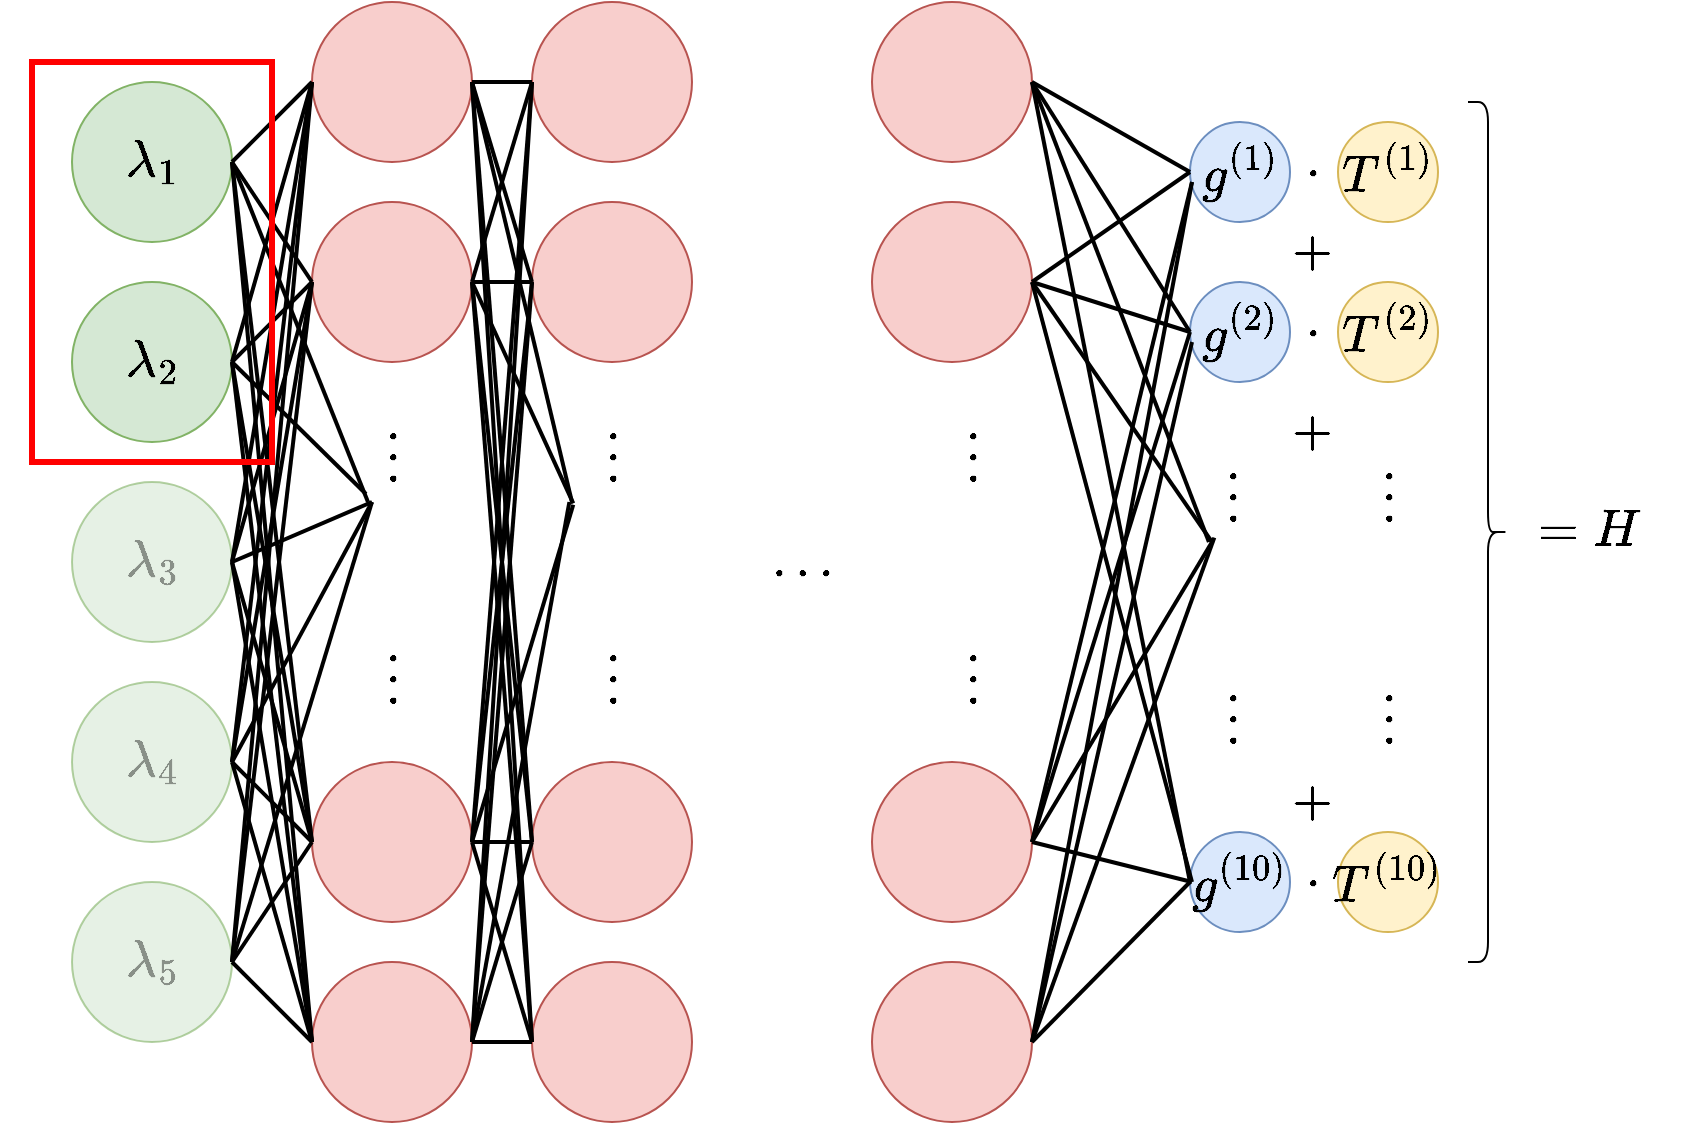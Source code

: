 <mxfile version="13.3.1" type="device"><diagram id="0W08WXpn7e_3pUY2gGsd" name="Page-1"><mxGraphModel dx="918" dy="833" grid="1" gridSize="10" guides="1" tooltips="1" connect="1" arrows="1" fold="1" page="1" pageScale="1" pageWidth="1100" pageHeight="850" math="1" shadow="0"><root><mxCell id="0"/><mxCell id="1" parent="0"/><mxCell id="9BtYi-dnStWtpo1mhOyp-1" value="&lt;font style=&quot;font-size: 22px;&quot;&gt;$$\lambda_1$$&lt;/font&gt;" style="ellipse;whiteSpace=wrap;html=1;aspect=fixed;fillColor=#d5e8d4;strokeColor=#82b366;fontSize=22;" parent="1" vertex="1"><mxGeometry x="170" y="120" width="80" height="80" as="geometry"/></mxCell><mxCell id="9BtYi-dnStWtpo1mhOyp-3" value="$$\lambda_2$$" style="ellipse;whiteSpace=wrap;html=1;aspect=fixed;fillColor=#d5e8d4;strokeColor=#82b366;fontSize=22;" parent="1" vertex="1"><mxGeometry x="170" y="220" width="80" height="80" as="geometry"/></mxCell><mxCell id="9BtYi-dnStWtpo1mhOyp-4" value="&lt;font style=&quot;font-size: 22px;&quot;&gt;$$\lambda_3$$&lt;/font&gt;" style="ellipse;whiteSpace=wrap;html=1;aspect=fixed;fillColor=#d5e8d4;strokeColor=#82b366;fontSize=22;textOpacity=40;opacity=60;" parent="1" vertex="1"><mxGeometry x="170" y="320" width="80" height="80" as="geometry"/></mxCell><mxCell id="9BtYi-dnStWtpo1mhOyp-5" value="$$\lambda_4$$" style="ellipse;whiteSpace=wrap;html=1;aspect=fixed;fillColor=#d5e8d4;strokeColor=#82b366;fontSize=22;textOpacity=40;opacity=60;" parent="1" vertex="1"><mxGeometry x="170" y="420" width="80" height="80" as="geometry"/></mxCell><mxCell id="9BtYi-dnStWtpo1mhOyp-6" value="&lt;font style=&quot;font-size: 22px;&quot;&gt;$$\lambda_5$$&lt;/font&gt;" style="ellipse;whiteSpace=wrap;html=1;aspect=fixed;fillColor=#d5e8d4;strokeColor=#82b366;fontSize=22;textOpacity=40;opacity=60;" parent="1" vertex="1"><mxGeometry x="170" y="520" width="80" height="80" as="geometry"/></mxCell><mxCell id="9BtYi-dnStWtpo1mhOyp-7" value="" style="ellipse;whiteSpace=wrap;html=1;aspect=fixed;fillColor=#f8cecc;strokeColor=#b85450;fontSize=22;" parent="1" vertex="1"><mxGeometry x="290" y="80" width="80" height="80" as="geometry"/></mxCell><mxCell id="9BtYi-dnStWtpo1mhOyp-8" value="" style="ellipse;whiteSpace=wrap;html=1;aspect=fixed;fillColor=#f8cecc;strokeColor=#b85450;fontSize=22;" parent="1" vertex="1"><mxGeometry x="290" y="180" width="80" height="80" as="geometry"/></mxCell><mxCell id="9BtYi-dnStWtpo1mhOyp-12" value="" style="ellipse;whiteSpace=wrap;html=1;aspect=fixed;fillColor=#f8cecc;strokeColor=#b85450;fontSize=22;" parent="1" vertex="1"><mxGeometry x="290" y="460" width="80" height="80" as="geometry"/></mxCell><mxCell id="9BtYi-dnStWtpo1mhOyp-13" value="" style="ellipse;whiteSpace=wrap;html=1;aspect=fixed;fillColor=#f8cecc;strokeColor=#b85450;fontSize=22;" parent="1" vertex="1"><mxGeometry x="290" y="560" width="80" height="80" as="geometry"/></mxCell><mxCell id="9BtYi-dnStWtpo1mhOyp-15" value="" style="ellipse;whiteSpace=wrap;html=1;aspect=fixed;fillColor=#f8cecc;strokeColor=#b85450;fontSize=22;" parent="1" vertex="1"><mxGeometry x="400" y="80" width="80" height="80" as="geometry"/></mxCell><mxCell id="9BtYi-dnStWtpo1mhOyp-16" value="" style="ellipse;whiteSpace=wrap;html=1;aspect=fixed;fillColor=#f8cecc;strokeColor=#b85450;fontSize=22;" parent="1" vertex="1"><mxGeometry x="400" y="180" width="80" height="80" as="geometry"/></mxCell><mxCell id="9BtYi-dnStWtpo1mhOyp-20" value="" style="ellipse;whiteSpace=wrap;html=1;aspect=fixed;fillColor=#f8cecc;strokeColor=#b85450;fontSize=22;" parent="1" vertex="1"><mxGeometry x="400" y="460" width="80" height="80" as="geometry"/></mxCell><mxCell id="9BtYi-dnStWtpo1mhOyp-21" value="" style="ellipse;whiteSpace=wrap;html=1;aspect=fixed;fillColor=#f8cecc;strokeColor=#b85450;fontSize=22;" parent="1" vertex="1"><mxGeometry x="400" y="560" width="80" height="80" as="geometry"/></mxCell><mxCell id="9BtYi-dnStWtpo1mhOyp-22" value="&lt;font style=&quot;font-size: 22px;&quot;&gt;&lt;b style=&quot;font-size: 22px;&quot;&gt;$$\dots$$&lt;/b&gt;&lt;/font&gt;" style="text;html=1;align=center;verticalAlign=middle;resizable=0;points=[];autosize=1;fontSize=22;" parent="1" vertex="1"><mxGeometry x="475" y="345" width="120" height="30" as="geometry"/></mxCell><mxCell id="9BtYi-dnStWtpo1mhOyp-23" value="" style="ellipse;whiteSpace=wrap;html=1;aspect=fixed;fillColor=#f8cecc;strokeColor=#b85450;fontSize=22;" parent="1" vertex="1"><mxGeometry x="570" y="80" width="80" height="80" as="geometry"/></mxCell><mxCell id="9BtYi-dnStWtpo1mhOyp-24" value="" style="ellipse;whiteSpace=wrap;html=1;aspect=fixed;fillColor=#f8cecc;strokeColor=#b85450;fontSize=22;" parent="1" vertex="1"><mxGeometry x="570" y="180" width="80" height="80" as="geometry"/></mxCell><mxCell id="9BtYi-dnStWtpo1mhOyp-28" value="" style="ellipse;whiteSpace=wrap;html=1;aspect=fixed;fillColor=#f8cecc;strokeColor=#b85450;fontSize=22;" parent="1" vertex="1"><mxGeometry x="570" y="460" width="80" height="80" as="geometry"/></mxCell><mxCell id="9BtYi-dnStWtpo1mhOyp-29" value="" style="ellipse;whiteSpace=wrap;html=1;aspect=fixed;fillColor=#f8cecc;strokeColor=#b85450;fontSize=22;" parent="1" vertex="1"><mxGeometry x="570" y="560" width="80" height="80" as="geometry"/></mxCell><mxCell id="9BtYi-dnStWtpo1mhOyp-30" value="$$\vdots$$&lt;br style=&quot;font-size: 22px;&quot;&gt;$$\vdots$$" style="text;html=1;align=center;verticalAlign=middle;resizable=0;points=[];autosize=1;fontStyle=1;fontSize=22;" parent="1" vertex="1"><mxGeometry x="265" y="330" width="130" height="60" as="geometry"/></mxCell><mxCell id="9BtYi-dnStWtpo1mhOyp-32" value="$$\vdots$$&lt;br style=&quot;font-size: 22px;&quot;&gt;$$\vdots$$" style="text;html=1;align=center;verticalAlign=middle;resizable=0;points=[];autosize=1;fontStyle=1;fontSize=22;" parent="1" vertex="1"><mxGeometry x="375" y="330" width="130" height="60" as="geometry"/></mxCell><mxCell id="9BtYi-dnStWtpo1mhOyp-33" value="$$\vdots$$&lt;br style=&quot;font-size: 22px;&quot;&gt;$$\vdots$$" style="text;html=1;align=center;verticalAlign=middle;resizable=0;points=[];autosize=1;fontStyle=1;fontSize=22;" parent="1" vertex="1"><mxGeometry x="555" y="330" width="130" height="60" as="geometry"/></mxCell><mxCell id="9BtYi-dnStWtpo1mhOyp-34" value="$$g^{(1)}$$" style="ellipse;whiteSpace=wrap;html=1;aspect=fixed;fontSize=22;fillColor=#dae8fc;strokeColor=#6c8ebf;" parent="1" vertex="1"><mxGeometry x="729" y="140" width="50" height="50" as="geometry"/></mxCell><mxCell id="9BtYi-dnStWtpo1mhOyp-35" value="$$g^{(2)}$$" style="ellipse;whiteSpace=wrap;html=1;aspect=fixed;fontSize=22;fillColor=#dae8fc;strokeColor=#6c8ebf;" parent="1" vertex="1"><mxGeometry x="729" y="220" width="50" height="50" as="geometry"/></mxCell><mxCell id="9BtYi-dnStWtpo1mhOyp-37" value="$$\vdots$$&lt;br style=&quot;font-size: 22px;&quot;&gt;$$\vdots$$" style="text;html=1;align=center;verticalAlign=middle;resizable=0;points=[];autosize=1;fontStyle=1;fontSize=22;" parent="1" vertex="1"><mxGeometry x="685" y="350" width="130" height="60" as="geometry"/></mxCell><mxCell id="9BtYi-dnStWtpo1mhOyp-38" value="$$g^{(10)}$$" style="ellipse;whiteSpace=wrap;html=1;aspect=fixed;fontSize=22;fillColor=#dae8fc;strokeColor=#6c8ebf;" parent="1" vertex="1"><mxGeometry x="729" y="495" width="50" height="50" as="geometry"/></mxCell><mxCell id="hbyeBZLxrJ1HbTbsYPcW-1" value="$$T^{(1)}$$" style="ellipse;whiteSpace=wrap;html=1;aspect=fixed;fontSize=22;fillColor=#fff2cc;strokeColor=#d6b656;" parent="1" vertex="1"><mxGeometry x="803" y="140" width="50" height="50" as="geometry"/></mxCell><mxCell id="hbyeBZLxrJ1HbTbsYPcW-2" value="$$T^{(2)}$$" style="ellipse;whiteSpace=wrap;html=1;aspect=fixed;fontSize=22;fillColor=#fff2cc;strokeColor=#d6b656;" parent="1" vertex="1"><mxGeometry x="803" y="220" width="50" height="50" as="geometry"/></mxCell><mxCell id="hbyeBZLxrJ1HbTbsYPcW-3" value="$$T^{(10)}$$" style="ellipse;whiteSpace=wrap;html=1;aspect=fixed;fontSize=22;fillColor=#fff2cc;strokeColor=#d6b656;" parent="1" vertex="1"><mxGeometry x="803" y="495" width="50" height="50" as="geometry"/></mxCell><mxCell id="hbyeBZLxrJ1HbTbsYPcW-4" value="$$\vdots$$&lt;br style=&quot;font-size: 22px;&quot;&gt;$$\vdots$$" style="text;html=1;align=center;verticalAlign=middle;resizable=0;points=[];autosize=1;fontStyle=1;fontSize=22;" parent="1" vertex="1"><mxGeometry x="763" y="350" width="130" height="60" as="geometry"/></mxCell><mxCell id="hbyeBZLxrJ1HbTbsYPcW-5" value="$$\cdot$$" style="text;html=1;align=center;verticalAlign=middle;resizable=0;points=[];autosize=1;fontSize=22;" parent="1" vertex="1"><mxGeometry x="735" y="150" width="110" height="30" as="geometry"/></mxCell><mxCell id="hbyeBZLxrJ1HbTbsYPcW-6" value="$$\cdot$$" style="text;html=1;align=center;verticalAlign=middle;resizable=0;points=[];autosize=1;fontSize=22;" parent="1" vertex="1"><mxGeometry x="735" y="230" width="110" height="30" as="geometry"/></mxCell><mxCell id="hbyeBZLxrJ1HbTbsYPcW-7" value="$$\cdot$$" style="text;html=1;align=center;verticalAlign=middle;resizable=0;points=[];autosize=1;fontSize=22;" parent="1" vertex="1"><mxGeometry x="735" y="505" width="110" height="30" as="geometry"/></mxCell><mxCell id="hbyeBZLxrJ1HbTbsYPcW-8" value="$$+$$" style="text;html=1;align=center;verticalAlign=middle;resizable=0;points=[];autosize=1;fontStyle=1;fontSize=22;" parent="1" vertex="1"><mxGeometry x="750" y="190" width="80" height="30" as="geometry"/></mxCell><mxCell id="hbyeBZLxrJ1HbTbsYPcW-9" value="$$+$$" style="text;html=1;align=center;verticalAlign=middle;resizable=0;points=[];autosize=1;fontStyle=1;fontSize=22;" parent="1" vertex="1"><mxGeometry x="750" y="280" width="80" height="30" as="geometry"/></mxCell><mxCell id="hbyeBZLxrJ1HbTbsYPcW-10" value="$$+$$" style="text;html=1;align=center;verticalAlign=middle;resizable=0;points=[];autosize=1;fontStyle=1;fontSize=22;" parent="1" vertex="1"><mxGeometry x="750" y="465" width="80" height="30" as="geometry"/></mxCell><mxCell id="hbyeBZLxrJ1HbTbsYPcW-11" value="$$ = H$$" style="text;html=1;align=center;verticalAlign=middle;resizable=0;points=[];autosize=1;fontSize=22;" parent="1" vertex="1"><mxGeometry x="873" y="330" width="110" height="30" as="geometry"/></mxCell><mxCell id="hbyeBZLxrJ1HbTbsYPcW-12" value="" style="shape=curlyBracket;whiteSpace=wrap;html=1;rounded=1;fontSize=22;rotation=-180;" parent="1" vertex="1"><mxGeometry x="868" y="130" width="20" height="430" as="geometry"/></mxCell><mxCell id="wNCIuNxLl07gpV-LxYDN-1" value="" style="endArrow=none;html=1;entryX=0;entryY=0.5;entryDx=0;entryDy=0;strokeWidth=2;" edge="1" parent="1" target="9BtYi-dnStWtpo1mhOyp-7"><mxGeometry width="50" height="50" relative="1" as="geometry"><mxPoint x="250" y="160" as="sourcePoint"/><mxPoint x="300" y="100" as="targetPoint"/></mxGeometry></mxCell><mxCell id="wNCIuNxLl07gpV-LxYDN-2" value="" style="endArrow=none;html=1;entryX=0;entryY=0.5;entryDx=0;entryDy=0;strokeWidth=2;exitX=1;exitY=0.5;exitDx=0;exitDy=0;" edge="1" parent="1" source="9BtYi-dnStWtpo1mhOyp-1" target="9BtYi-dnStWtpo1mhOyp-8"><mxGeometry width="50" height="50" relative="1" as="geometry"><mxPoint x="210" y="40" as="sourcePoint"/><mxPoint x="250" y="10" as="targetPoint"/></mxGeometry></mxCell><mxCell id="wNCIuNxLl07gpV-LxYDN-3" value="" style="endArrow=none;html=1;strokeWidth=2;" edge="1" parent="1" target="9BtYi-dnStWtpo1mhOyp-30"><mxGeometry width="50" height="50" relative="1" as="geometry"><mxPoint x="250" y="160" as="sourcePoint"/><mxPoint x="300" y="30" as="targetPoint"/></mxGeometry></mxCell><mxCell id="wNCIuNxLl07gpV-LxYDN-4" value="" style="endArrow=none;html=1;entryX=0;entryY=0.5;entryDx=0;entryDy=0;strokeWidth=2;exitX=1;exitY=0.5;exitDx=0;exitDy=0;" edge="1" parent="1" source="9BtYi-dnStWtpo1mhOyp-1" target="9BtYi-dnStWtpo1mhOyp-12"><mxGeometry width="50" height="50" relative="1" as="geometry"><mxPoint x="240" y="70" as="sourcePoint"/><mxPoint x="280" y="40" as="targetPoint"/></mxGeometry></mxCell><mxCell id="wNCIuNxLl07gpV-LxYDN-5" value="" style="endArrow=none;html=1;entryX=0;entryY=0.5;entryDx=0;entryDy=0;strokeWidth=2;exitX=1;exitY=0.5;exitDx=0;exitDy=0;" edge="1" parent="1" source="9BtYi-dnStWtpo1mhOyp-1" target="9BtYi-dnStWtpo1mhOyp-13"><mxGeometry width="50" height="50" relative="1" as="geometry"><mxPoint x="250" y="90" as="sourcePoint"/><mxPoint x="290" y="60" as="targetPoint"/></mxGeometry></mxCell><mxCell id="wNCIuNxLl07gpV-LxYDN-6" value="" style="endArrow=none;html=1;entryX=0;entryY=0.5;entryDx=0;entryDy=0;strokeWidth=2;exitX=1;exitY=0.5;exitDx=0;exitDy=0;" edge="1" parent="1" source="9BtYi-dnStWtpo1mhOyp-3" target="9BtYi-dnStWtpo1mhOyp-7"><mxGeometry width="50" height="50" relative="1" as="geometry"><mxPoint x="220" y="30" as="sourcePoint"/><mxPoint x="260" as="targetPoint"/></mxGeometry></mxCell><mxCell id="wNCIuNxLl07gpV-LxYDN-7" value="" style="endArrow=none;html=1;entryX=0;entryY=0.5;entryDx=0;entryDy=0;strokeWidth=2;" edge="1" parent="1" target="9BtYi-dnStWtpo1mhOyp-8"><mxGeometry width="50" height="50" relative="1" as="geometry"><mxPoint x="250" y="260" as="sourcePoint"/><mxPoint x="270" y="20" as="targetPoint"/></mxGeometry></mxCell><mxCell id="wNCIuNxLl07gpV-LxYDN-8" value="" style="endArrow=none;html=1;entryX=0.4;entryY=-0.067;entryDx=0;entryDy=0;strokeWidth=2;entryPerimeter=0;" edge="1" parent="1" target="9BtYi-dnStWtpo1mhOyp-30"><mxGeometry width="50" height="50" relative="1" as="geometry"><mxPoint x="250" y="260" as="sourcePoint"/><mxPoint x="270" y="-40" as="targetPoint"/></mxGeometry></mxCell><mxCell id="wNCIuNxLl07gpV-LxYDN-9" value="" style="endArrow=none;html=1;entryX=0;entryY=0.5;entryDx=0;entryDy=0;strokeWidth=2;" edge="1" parent="1" target="9BtYi-dnStWtpo1mhOyp-12"><mxGeometry width="50" height="50" relative="1" as="geometry"><mxPoint x="250" y="260" as="sourcePoint"/><mxPoint x="250" y="-10" as="targetPoint"/></mxGeometry></mxCell><mxCell id="wNCIuNxLl07gpV-LxYDN-10" value="" style="endArrow=none;html=1;entryX=0;entryY=0.5;entryDx=0;entryDy=0;strokeWidth=2;" edge="1" parent="1" target="9BtYi-dnStWtpo1mhOyp-13"><mxGeometry width="50" height="50" relative="1" as="geometry"><mxPoint x="250" y="260" as="sourcePoint"/><mxPoint x="270" y="30" as="targetPoint"/></mxGeometry></mxCell><mxCell id="wNCIuNxLl07gpV-LxYDN-11" value="" style="endArrow=none;html=1;entryX=0;entryY=0.5;entryDx=0;entryDy=0;strokeWidth=2;exitX=1;exitY=0.5;exitDx=0;exitDy=0;" edge="1" parent="1" source="9BtYi-dnStWtpo1mhOyp-4" target="9BtYi-dnStWtpo1mhOyp-7"><mxGeometry width="50" height="50" relative="1" as="geometry"><mxPoint x="220" y="30" as="sourcePoint"/><mxPoint x="260" as="targetPoint"/></mxGeometry></mxCell><mxCell id="wNCIuNxLl07gpV-LxYDN-12" value="" style="endArrow=none;html=1;entryX=0;entryY=0.5;entryDx=0;entryDy=0;strokeWidth=2;exitX=1;exitY=0.5;exitDx=0;exitDy=0;" edge="1" parent="1" source="9BtYi-dnStWtpo1mhOyp-4" target="9BtYi-dnStWtpo1mhOyp-8"><mxGeometry width="50" height="50" relative="1" as="geometry"><mxPoint x="270" y="100" as="sourcePoint"/><mxPoint x="310" y="70" as="targetPoint"/></mxGeometry></mxCell><mxCell id="wNCIuNxLl07gpV-LxYDN-13" value="" style="endArrow=none;html=1;strokeWidth=2;exitX=1;exitY=0.5;exitDx=0;exitDy=0;" edge="1" parent="1" source="9BtYi-dnStWtpo1mhOyp-4"><mxGeometry width="50" height="50" relative="1" as="geometry"><mxPoint x="100" y="350" as="sourcePoint"/><mxPoint x="320" y="330" as="targetPoint"/></mxGeometry></mxCell><mxCell id="wNCIuNxLl07gpV-LxYDN-14" value="" style="endArrow=none;html=1;entryX=0;entryY=0.5;entryDx=0;entryDy=0;strokeWidth=2;" edge="1" parent="1" target="9BtYi-dnStWtpo1mhOyp-12"><mxGeometry width="50" height="50" relative="1" as="geometry"><mxPoint x="250" y="360" as="sourcePoint"/><mxPoint x="140" y="330" as="targetPoint"/></mxGeometry></mxCell><mxCell id="wNCIuNxLl07gpV-LxYDN-15" value="" style="endArrow=none;html=1;strokeWidth=2;" edge="1" parent="1"><mxGeometry width="50" height="50" relative="1" as="geometry"><mxPoint x="290" y="600" as="sourcePoint"/><mxPoint x="250" y="360" as="targetPoint"/></mxGeometry></mxCell><mxCell id="wNCIuNxLl07gpV-LxYDN-16" value="" style="endArrow=none;html=1;entryX=0;entryY=0.5;entryDx=0;entryDy=0;strokeWidth=2;exitX=1;exitY=0.5;exitDx=0;exitDy=0;" edge="1" parent="1" source="9BtYi-dnStWtpo1mhOyp-5" target="9BtYi-dnStWtpo1mhOyp-7"><mxGeometry width="50" height="50" relative="1" as="geometry"><mxPoint x="120" y="420" as="sourcePoint"/><mxPoint x="160" y="390" as="targetPoint"/></mxGeometry></mxCell><mxCell id="wNCIuNxLl07gpV-LxYDN-17" value="" style="endArrow=none;html=1;entryX=1;entryY=0.5;entryDx=0;entryDy=0;strokeWidth=2;" edge="1" parent="1" target="9BtYi-dnStWtpo1mhOyp-5"><mxGeometry width="50" height="50" relative="1" as="geometry"><mxPoint x="290" y="220" as="sourcePoint"/><mxPoint x="90" y="430" as="targetPoint"/></mxGeometry></mxCell><mxCell id="wNCIuNxLl07gpV-LxYDN-18" value="" style="endArrow=none;html=1;entryX=1;entryY=0.5;entryDx=0;entryDy=0;strokeWidth=2;exitX=0.423;exitY=0;exitDx=0;exitDy=0;exitPerimeter=0;" edge="1" parent="1" source="9BtYi-dnStWtpo1mhOyp-30" target="9BtYi-dnStWtpo1mhOyp-5"><mxGeometry width="50" height="50" relative="1" as="geometry"><mxPoint x="110" y="430" as="sourcePoint"/><mxPoint x="150" y="400" as="targetPoint"/></mxGeometry></mxCell><mxCell id="wNCIuNxLl07gpV-LxYDN-19" value="" style="endArrow=none;html=1;strokeWidth=2;exitX=0;exitY=0.5;exitDx=0;exitDy=0;" edge="1" parent="1" source="9BtYi-dnStWtpo1mhOyp-12"><mxGeometry width="50" height="50" relative="1" as="geometry"><mxPoint x="40" y="420" as="sourcePoint"/><mxPoint x="250" y="460" as="targetPoint"/></mxGeometry></mxCell><mxCell id="wNCIuNxLl07gpV-LxYDN-20" value="" style="endArrow=none;html=1;entryX=1;entryY=0.5;entryDx=0;entryDy=0;strokeWidth=2;" edge="1" parent="1" target="9BtYi-dnStWtpo1mhOyp-5"><mxGeometry width="50" height="50" relative="1" as="geometry"><mxPoint x="290" y="600" as="sourcePoint"/><mxPoint x="150" y="410" as="targetPoint"/></mxGeometry></mxCell><mxCell id="wNCIuNxLl07gpV-LxYDN-21" value="" style="endArrow=none;html=1;entryX=1;entryY=0.5;entryDx=0;entryDy=0;strokeWidth=2;exitX=0;exitY=0.5;exitDx=0;exitDy=0;" edge="1" parent="1" source="9BtYi-dnStWtpo1mhOyp-13" target="9BtYi-dnStWtpo1mhOyp-6"><mxGeometry width="50" height="50" relative="1" as="geometry"><mxPoint x="60" y="430" as="sourcePoint"/><mxPoint x="100" y="400" as="targetPoint"/></mxGeometry></mxCell><mxCell id="wNCIuNxLl07gpV-LxYDN-22" value="" style="endArrow=none;html=1;entryX=1;entryY=0.5;entryDx=0;entryDy=0;strokeWidth=2;exitX=0;exitY=0.5;exitDx=0;exitDy=0;" edge="1" parent="1" source="9BtYi-dnStWtpo1mhOyp-12" target="9BtYi-dnStWtpo1mhOyp-6"><mxGeometry width="50" height="50" relative="1" as="geometry"><mxPoint x="90" y="480" as="sourcePoint"/><mxPoint x="130" y="450" as="targetPoint"/></mxGeometry></mxCell><mxCell id="wNCIuNxLl07gpV-LxYDN-23" value="" style="endArrow=none;html=1;entryX=1;entryY=0.5;entryDx=0;entryDy=0;strokeWidth=2;exitX=0.423;exitY=0;exitDx=0;exitDy=0;exitPerimeter=0;" edge="1" parent="1" source="9BtYi-dnStWtpo1mhOyp-30" target="9BtYi-dnStWtpo1mhOyp-6"><mxGeometry width="50" height="50" relative="1" as="geometry"><mxPoint x="80" y="470" as="sourcePoint"/><mxPoint x="120" y="440" as="targetPoint"/></mxGeometry></mxCell><mxCell id="wNCIuNxLl07gpV-LxYDN-24" value="" style="endArrow=none;html=1;entryX=1;entryY=0.5;entryDx=0;entryDy=0;strokeWidth=2;" edge="1" parent="1" target="9BtYi-dnStWtpo1mhOyp-6"><mxGeometry width="50" height="50" relative="1" as="geometry"><mxPoint x="290" y="220" as="sourcePoint"/><mxPoint x="100" y="460" as="targetPoint"/></mxGeometry></mxCell><mxCell id="wNCIuNxLl07gpV-LxYDN-25" value="" style="endArrow=none;html=1;strokeWidth=2;exitX=0;exitY=0.5;exitDx=0;exitDy=0;" edge="1" parent="1" source="9BtYi-dnStWtpo1mhOyp-7"><mxGeometry width="50" height="50" relative="1" as="geometry"><mxPoint x="70" y="530" as="sourcePoint"/><mxPoint x="250" y="560" as="targetPoint"/></mxGeometry></mxCell><mxCell id="wNCIuNxLl07gpV-LxYDN-26" value="" style="endArrow=none;html=1;entryX=0;entryY=0.5;entryDx=0;entryDy=0;strokeWidth=2;exitX=1;exitY=0.5;exitDx=0;exitDy=0;" edge="1" parent="1" source="9BtYi-dnStWtpo1mhOyp-23" target="9BtYi-dnStWtpo1mhOyp-34"><mxGeometry width="50" height="50" relative="1" as="geometry"><mxPoint x="700" y="110" as="sourcePoint"/><mxPoint x="740" y="80" as="targetPoint"/></mxGeometry></mxCell><mxCell id="wNCIuNxLl07gpV-LxYDN-27" value="" style="endArrow=none;html=1;entryX=0;entryY=0.5;entryDx=0;entryDy=0;strokeWidth=2;" edge="1" parent="1" target="9BtYi-dnStWtpo1mhOyp-35"><mxGeometry width="50" height="50" relative="1" as="geometry"><mxPoint x="650" y="120" as="sourcePoint"/><mxPoint x="770" y="60" as="targetPoint"/></mxGeometry></mxCell><mxCell id="wNCIuNxLl07gpV-LxYDN-28" value="" style="endArrow=none;html=1;strokeWidth=2;exitX=1;exitY=0.5;exitDx=0;exitDy=0;" edge="1" parent="1" source="9BtYi-dnStWtpo1mhOyp-23" target="9BtYi-dnStWtpo1mhOyp-37"><mxGeometry width="50" height="50" relative="1" as="geometry"><mxPoint x="700" y="90" as="sourcePoint"/><mxPoint x="740" y="60" as="targetPoint"/></mxGeometry></mxCell><mxCell id="wNCIuNxLl07gpV-LxYDN-29" value="" style="endArrow=none;html=1;entryX=0;entryY=0.5;entryDx=0;entryDy=0;strokeWidth=2;" edge="1" parent="1" target="9BtYi-dnStWtpo1mhOyp-38"><mxGeometry width="50" height="50" relative="1" as="geometry"><mxPoint x="650" y="120" as="sourcePoint"/><mxPoint x="730" y="40" as="targetPoint"/></mxGeometry></mxCell><mxCell id="wNCIuNxLl07gpV-LxYDN-30" value="" style="endArrow=none;html=1;entryX=0;entryY=0.5;entryDx=0;entryDy=0;strokeWidth=2;exitX=1;exitY=0.5;exitDx=0;exitDy=0;" edge="1" parent="1" source="9BtYi-dnStWtpo1mhOyp-24" target="9BtYi-dnStWtpo1mhOyp-34"><mxGeometry width="50" height="50" relative="1" as="geometry"><mxPoint x="670" y="60" as="sourcePoint"/><mxPoint x="710" y="30" as="targetPoint"/></mxGeometry></mxCell><mxCell id="wNCIuNxLl07gpV-LxYDN-31" value="" style="endArrow=none;html=1;entryX=0;entryY=0.5;entryDx=0;entryDy=0;strokeWidth=2;" edge="1" parent="1" target="9BtYi-dnStWtpo1mhOyp-35"><mxGeometry width="50" height="50" relative="1" as="geometry"><mxPoint x="650" y="220" as="sourcePoint"/><mxPoint x="740" y="60" as="targetPoint"/></mxGeometry></mxCell><mxCell id="wNCIuNxLl07gpV-LxYDN-32" value="" style="endArrow=none;html=1;strokeWidth=2;" edge="1" parent="1"><mxGeometry width="50" height="50" relative="1" as="geometry"><mxPoint x="650" y="220" as="sourcePoint"/><mxPoint x="740" y="350" as="targetPoint"/></mxGeometry></mxCell><mxCell id="wNCIuNxLl07gpV-LxYDN-33" value="" style="endArrow=none;html=1;strokeWidth=2;" edge="1" parent="1"><mxGeometry width="50" height="50" relative="1" as="geometry"><mxPoint x="650" y="220" as="sourcePoint"/><mxPoint x="730" y="520" as="targetPoint"/></mxGeometry></mxCell><mxCell id="wNCIuNxLl07gpV-LxYDN-34" value="" style="endArrow=none;html=1;strokeWidth=2;exitX=1;exitY=0.5;exitDx=0;exitDy=0;" edge="1" parent="1" source="9BtYi-dnStWtpo1mhOyp-28"><mxGeometry width="50" height="50" relative="1" as="geometry"><mxPoint x="740" y="90" as="sourcePoint"/><mxPoint x="730" y="170" as="targetPoint"/></mxGeometry></mxCell><mxCell id="wNCIuNxLl07gpV-LxYDN-35" value="" style="endArrow=none;html=1;entryX=0;entryY=0.5;entryDx=0;entryDy=0;strokeWidth=2;" edge="1" parent="1" target="9BtYi-dnStWtpo1mhOyp-35"><mxGeometry width="50" height="50" relative="1" as="geometry"><mxPoint x="650" y="500" as="sourcePoint"/><mxPoint x="770" y="60" as="targetPoint"/></mxGeometry></mxCell><mxCell id="wNCIuNxLl07gpV-LxYDN-36" value="" style="endArrow=none;html=1;strokeWidth=2;" edge="1" parent="1"><mxGeometry width="50" height="50" relative="1" as="geometry"><mxPoint x="650" y="500" as="sourcePoint"/><mxPoint x="740" y="350" as="targetPoint"/></mxGeometry></mxCell><mxCell id="wNCIuNxLl07gpV-LxYDN-37" value="" style="endArrow=none;html=1;strokeWidth=2;" edge="1" parent="1"><mxGeometry width="50" height="50" relative="1" as="geometry"><mxPoint x="650" y="500" as="sourcePoint"/><mxPoint x="730" y="520" as="targetPoint"/></mxGeometry></mxCell><mxCell id="wNCIuNxLl07gpV-LxYDN-38" value="" style="endArrow=none;html=1;entryX=0.02;entryY=0.6;entryDx=0;entryDy=0;strokeWidth=2;exitX=1;exitY=0.5;exitDx=0;exitDy=0;entryPerimeter=0;" edge="1" parent="1" source="9BtYi-dnStWtpo1mhOyp-29" target="9BtYi-dnStWtpo1mhOyp-34"><mxGeometry width="50" height="50" relative="1" as="geometry"><mxPoint x="710" y="590" as="sourcePoint"/><mxPoint x="750" y="560" as="targetPoint"/></mxGeometry></mxCell><mxCell id="wNCIuNxLl07gpV-LxYDN-39" value="" style="endArrow=none;html=1;strokeWidth=2;exitX=1;exitY=0.5;exitDx=0;exitDy=0;" edge="1" parent="1" source="9BtYi-dnStWtpo1mhOyp-29"><mxGeometry width="50" height="50" relative="1" as="geometry"><mxPoint x="730" y="610" as="sourcePoint"/><mxPoint x="730" y="250" as="targetPoint"/></mxGeometry></mxCell><mxCell id="wNCIuNxLl07gpV-LxYDN-40" value="" style="endArrow=none;html=1;strokeWidth=2;entryX=0.432;entryY=-0.036;entryDx=0;entryDy=0;entryPerimeter=0;" edge="1" parent="1" target="9BtYi-dnStWtpo1mhOyp-37"><mxGeometry width="50" height="50" relative="1" as="geometry"><mxPoint x="650" y="600" as="sourcePoint"/><mxPoint x="740" y="570" as="targetPoint"/></mxGeometry></mxCell><mxCell id="wNCIuNxLl07gpV-LxYDN-41" value="" style="endArrow=none;html=1;entryX=0;entryY=0.5;entryDx=0;entryDy=0;strokeWidth=2;exitX=1;exitY=0.5;exitDx=0;exitDy=0;" edge="1" parent="1" source="9BtYi-dnStWtpo1mhOyp-29" target="9BtYi-dnStWtpo1mhOyp-38"><mxGeometry width="50" height="50" relative="1" as="geometry"><mxPoint x="680" y="590" as="sourcePoint"/><mxPoint x="720" y="560" as="targetPoint"/></mxGeometry></mxCell><mxCell id="wNCIuNxLl07gpV-LxYDN-42" value="" style="endArrow=none;html=1;entryX=0;entryY=0.5;entryDx=0;entryDy=0;strokeWidth=2;exitX=1;exitY=0.5;exitDx=0;exitDy=0;" edge="1" parent="1" source="9BtYi-dnStWtpo1mhOyp-7" target="9BtYi-dnStWtpo1mhOyp-15"><mxGeometry width="50" height="50" relative="1" as="geometry"><mxPoint x="530" y="190" as="sourcePoint"/><mxPoint x="570" y="160" as="targetPoint"/></mxGeometry></mxCell><mxCell id="wNCIuNxLl07gpV-LxYDN-43" value="" style="endArrow=none;html=1;entryX=0;entryY=0.5;entryDx=0;entryDy=0;strokeWidth=2;exitX=1;exitY=0.5;exitDx=0;exitDy=0;" edge="1" parent="1" source="9BtYi-dnStWtpo1mhOyp-7" target="9BtYi-dnStWtpo1mhOyp-16"><mxGeometry width="50" height="50" relative="1" as="geometry"><mxPoint x="510" y="170" as="sourcePoint"/><mxPoint x="550" y="140" as="targetPoint"/></mxGeometry></mxCell><mxCell id="wNCIuNxLl07gpV-LxYDN-44" value="" style="endArrow=none;html=1;entryX=0;entryY=0.5;entryDx=0;entryDy=0;strokeWidth=2;exitX=1;exitY=0.5;exitDx=0;exitDy=0;" edge="1" parent="1" source="9BtYi-dnStWtpo1mhOyp-7" target="9BtYi-dnStWtpo1mhOyp-20"><mxGeometry width="50" height="50" relative="1" as="geometry"><mxPoint x="510" y="190" as="sourcePoint"/><mxPoint x="550" y="160" as="targetPoint"/></mxGeometry></mxCell><mxCell id="wNCIuNxLl07gpV-LxYDN-45" value="" style="endArrow=none;html=1;entryX=0;entryY=0.5;entryDx=0;entryDy=0;strokeWidth=2;exitX=1;exitY=0.5;exitDx=0;exitDy=0;" edge="1" parent="1" source="9BtYi-dnStWtpo1mhOyp-7" target="9BtYi-dnStWtpo1mhOyp-21"><mxGeometry width="50" height="50" relative="1" as="geometry"><mxPoint x="520" y="220" as="sourcePoint"/><mxPoint x="560" y="190" as="targetPoint"/></mxGeometry></mxCell><mxCell id="wNCIuNxLl07gpV-LxYDN-46" value="" style="endArrow=none;html=1;entryX=0;entryY=0.5;entryDx=0;entryDy=0;strokeWidth=2;exitX=1;exitY=0.5;exitDx=0;exitDy=0;" edge="1" parent="1" source="9BtYi-dnStWtpo1mhOyp-8" target="9BtYi-dnStWtpo1mhOyp-15"><mxGeometry width="50" height="50" relative="1" as="geometry"><mxPoint x="520" y="240" as="sourcePoint"/><mxPoint x="560" y="210" as="targetPoint"/></mxGeometry></mxCell><mxCell id="wNCIuNxLl07gpV-LxYDN-47" value="" style="endArrow=none;html=1;strokeWidth=2;" edge="1" parent="1"><mxGeometry width="50" height="50" relative="1" as="geometry"><mxPoint x="370" y="220" as="sourcePoint"/><mxPoint x="400" y="220" as="targetPoint"/></mxGeometry></mxCell><mxCell id="wNCIuNxLl07gpV-LxYDN-48" value="" style="endArrow=none;html=1;entryX=0.351;entryY=0.011;entryDx=0;entryDy=0;strokeWidth=2;exitX=1;exitY=0.5;exitDx=0;exitDy=0;entryPerimeter=0;" edge="1" parent="1" source="9BtYi-dnStWtpo1mhOyp-8" target="9BtYi-dnStWtpo1mhOyp-32"><mxGeometry width="50" height="50" relative="1" as="geometry"><mxPoint x="520" y="220" as="sourcePoint"/><mxPoint x="560" y="190" as="targetPoint"/></mxGeometry></mxCell><mxCell id="wNCIuNxLl07gpV-LxYDN-49" value="" style="endArrow=none;html=1;entryX=0.346;entryY=0;entryDx=0;entryDy=0;strokeWidth=2;entryPerimeter=0;" edge="1" parent="1" target="9BtYi-dnStWtpo1mhOyp-32"><mxGeometry width="50" height="50" relative="1" as="geometry"><mxPoint x="370" y="120" as="sourcePoint"/><mxPoint x="570" y="170" as="targetPoint"/></mxGeometry></mxCell><mxCell id="wNCIuNxLl07gpV-LxYDN-50" value="" style="endArrow=none;html=1;strokeWidth=2;exitX=1;exitY=0.5;exitDx=0;exitDy=0;" edge="1" parent="1" source="9BtYi-dnStWtpo1mhOyp-8"><mxGeometry width="50" height="50" relative="1" as="geometry"><mxPoint x="530" y="230" as="sourcePoint"/><mxPoint x="400" y="500" as="targetPoint"/></mxGeometry></mxCell><mxCell id="wNCIuNxLl07gpV-LxYDN-51" value="" style="endArrow=none;html=1;entryX=0;entryY=0.5;entryDx=0;entryDy=0;strokeWidth=2;" edge="1" parent="1" target="9BtYi-dnStWtpo1mhOyp-21"><mxGeometry width="50" height="50" relative="1" as="geometry"><mxPoint x="370" y="220" as="sourcePoint"/><mxPoint x="540" y="260" as="targetPoint"/></mxGeometry></mxCell><mxCell id="wNCIuNxLl07gpV-LxYDN-52" value="" style="endArrow=none;html=1;entryX=0;entryY=0.5;entryDx=0;entryDy=0;strokeWidth=2;exitX=1;exitY=0.5;exitDx=0;exitDy=0;" edge="1" parent="1" source="9BtYi-dnStWtpo1mhOyp-12" target="9BtYi-dnStWtpo1mhOyp-15"><mxGeometry width="50" height="50" relative="1" as="geometry"><mxPoint x="490" y="320" as="sourcePoint"/><mxPoint x="530" y="290" as="targetPoint"/></mxGeometry></mxCell><mxCell id="wNCIuNxLl07gpV-LxYDN-53" value="" style="endArrow=none;html=1;entryX=0;entryY=0.5;entryDx=0;entryDy=0;strokeWidth=2;exitX=1;exitY=0.5;exitDx=0;exitDy=0;" edge="1" parent="1" source="9BtYi-dnStWtpo1mhOyp-12" target="9BtYi-dnStWtpo1mhOyp-16"><mxGeometry width="50" height="50" relative="1" as="geometry"><mxPoint x="510" y="260" as="sourcePoint"/><mxPoint x="550" y="230" as="targetPoint"/></mxGeometry></mxCell><mxCell id="wNCIuNxLl07gpV-LxYDN-54" value="" style="endArrow=none;html=1;entryX=0.351;entryY=0.023;entryDx=0;entryDy=0;strokeWidth=2;exitX=1;exitY=0.5;exitDx=0;exitDy=0;entryPerimeter=0;" edge="1" parent="1" source="9BtYi-dnStWtpo1mhOyp-12" target="9BtYi-dnStWtpo1mhOyp-32"><mxGeometry width="50" height="50" relative="1" as="geometry"><mxPoint x="510" y="280" as="sourcePoint"/><mxPoint x="550" y="250" as="targetPoint"/></mxGeometry></mxCell><mxCell id="wNCIuNxLl07gpV-LxYDN-55" value="" style="endArrow=none;html=1;entryX=0;entryY=0.5;entryDx=0;entryDy=0;strokeWidth=2;exitX=1;exitY=0.5;exitDx=0;exitDy=0;" edge="1" parent="1" source="9BtYi-dnStWtpo1mhOyp-12" target="9BtYi-dnStWtpo1mhOyp-20"><mxGeometry width="50" height="50" relative="1" as="geometry"><mxPoint x="500" y="280" as="sourcePoint"/><mxPoint x="540" y="250" as="targetPoint"/></mxGeometry></mxCell><mxCell id="wNCIuNxLl07gpV-LxYDN-56" value="" style="endArrow=none;html=1;entryX=0;entryY=0.5;entryDx=0;entryDy=0;strokeWidth=2;exitX=1;exitY=0.5;exitDx=0;exitDy=0;" edge="1" parent="1" source="9BtYi-dnStWtpo1mhOyp-12" target="9BtYi-dnStWtpo1mhOyp-21"><mxGeometry width="50" height="50" relative="1" as="geometry"><mxPoint x="400" y="680" as="sourcePoint"/><mxPoint x="440" y="650" as="targetPoint"/></mxGeometry></mxCell><mxCell id="wNCIuNxLl07gpV-LxYDN-57" value="" style="endArrow=none;html=1;entryX=0;entryY=0.5;entryDx=0;entryDy=0;strokeWidth=2;exitX=1;exitY=0.5;exitDx=0;exitDy=0;" edge="1" parent="1" source="9BtYi-dnStWtpo1mhOyp-13" target="9BtYi-dnStWtpo1mhOyp-21"><mxGeometry width="50" height="50" relative="1" as="geometry"><mxPoint x="380" y="670" as="sourcePoint"/><mxPoint x="420" y="640" as="targetPoint"/></mxGeometry></mxCell><mxCell id="wNCIuNxLl07gpV-LxYDN-58" value="" style="endArrow=none;html=1;entryX=0;entryY=0.5;entryDx=0;entryDy=0;strokeWidth=2;exitX=1;exitY=0.5;exitDx=0;exitDy=0;" edge="1" parent="1" source="9BtYi-dnStWtpo1mhOyp-13" target="9BtYi-dnStWtpo1mhOyp-20"><mxGeometry width="50" height="50" relative="1" as="geometry"><mxPoint x="380" y="670" as="sourcePoint"/><mxPoint x="420" y="640" as="targetPoint"/></mxGeometry></mxCell><mxCell id="wNCIuNxLl07gpV-LxYDN-59" value="" style="endArrow=none;html=1;entryX=0.336;entryY=0;entryDx=0;entryDy=0;strokeWidth=2;exitX=1;exitY=0.5;exitDx=0;exitDy=0;entryPerimeter=0;" edge="1" parent="1" source="9BtYi-dnStWtpo1mhOyp-13" target="9BtYi-dnStWtpo1mhOyp-32"><mxGeometry width="50" height="50" relative="1" as="geometry"><mxPoint x="390" y="680" as="sourcePoint"/><mxPoint x="430" y="650" as="targetPoint"/></mxGeometry></mxCell><mxCell id="wNCIuNxLl07gpV-LxYDN-60" value="" style="endArrow=none;html=1;entryX=0;entryY=0.5;entryDx=0;entryDy=0;strokeWidth=2;exitX=1;exitY=0.5;exitDx=0;exitDy=0;" edge="1" parent="1" source="9BtYi-dnStWtpo1mhOyp-13" target="9BtYi-dnStWtpo1mhOyp-16"><mxGeometry width="50" height="50" relative="1" as="geometry"><mxPoint x="380" y="700" as="sourcePoint"/><mxPoint x="420" y="670" as="targetPoint"/></mxGeometry></mxCell><mxCell id="wNCIuNxLl07gpV-LxYDN-61" value="" style="endArrow=none;html=1;strokeWidth=2;exitX=1;exitY=0.5;exitDx=0;exitDy=0;" edge="1" parent="1" source="9BtYi-dnStWtpo1mhOyp-13"><mxGeometry width="50" height="50" relative="1" as="geometry"><mxPoint x="390" y="680" as="sourcePoint"/><mxPoint x="400" y="120" as="targetPoint"/></mxGeometry></mxCell><mxCell id="wNCIuNxLl07gpV-LxYDN-62" value="" style="rounded=0;whiteSpace=wrap;html=1;fillColor=none;strokeWidth=3;strokeColor=#FF0000;" vertex="1" parent="1"><mxGeometry x="150" y="110" width="120" height="200" as="geometry"/></mxCell></root></mxGraphModel></diagram></mxfile>